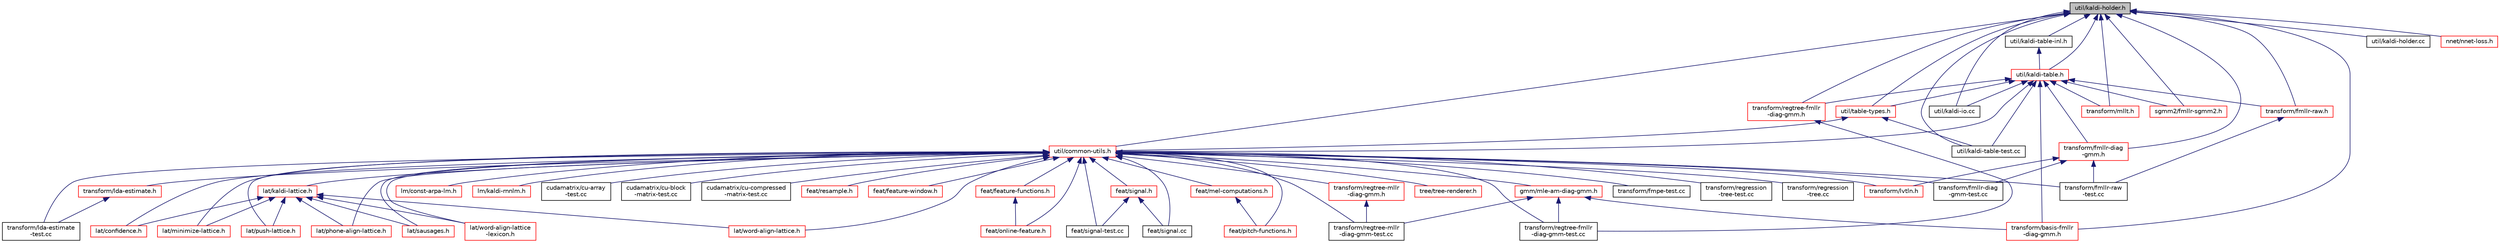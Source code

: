 digraph "util/kaldi-holder.h"
{
  edge [fontname="Helvetica",fontsize="10",labelfontname="Helvetica",labelfontsize="10"];
  node [fontname="Helvetica",fontsize="10",shape=record];
  Node41 [label="util/kaldi-holder.h",height=0.2,width=0.4,color="black", fillcolor="grey75", style="filled", fontcolor="black"];
  Node41 -> Node42 [dir="back",color="midnightblue",fontsize="10",style="solid",fontname="Helvetica"];
  Node42 [label="util/common-utils.h",height=0.2,width=0.4,color="red", fillcolor="white", style="filled",URL="$common-utils_8h.html"];
  Node42 -> Node43 [dir="back",color="midnightblue",fontsize="10",style="solid",fontname="Helvetica"];
  Node43 [label="feat/resample.h",height=0.2,width=0.4,color="red", fillcolor="white", style="filled",URL="$resample_8h.html",tooltip="] "];
  Node42 -> Node74 [dir="back",color="midnightblue",fontsize="10",style="solid",fontname="Helvetica"];
  Node74 [label="feat/feature-window.h",height=0.2,width=0.4,color="red", fillcolor="white", style="filled",URL="$feature-window_8h.html"];
  Node42 -> Node84 [dir="back",color="midnightblue",fontsize="10",style="solid",fontname="Helvetica"];
  Node84 [label="feat/feature-functions.h",height=0.2,width=0.4,color="red", fillcolor="white", style="filled",URL="$feature-functions_8h.html"];
  Node84 -> Node49 [dir="back",color="midnightblue",fontsize="10",style="solid",fontname="Helvetica"];
  Node49 [label="feat/online-feature.h",height=0.2,width=0.4,color="red", fillcolor="white", style="filled",URL="$online-feature_8h.html"];
  Node42 -> Node95 [dir="back",color="midnightblue",fontsize="10",style="solid",fontname="Helvetica"];
  Node95 [label="feat/mel-computations.h",height=0.2,width=0.4,color="red", fillcolor="white", style="filled",URL="$mel-computations_8h.html"];
  Node95 -> Node96 [dir="back",color="midnightblue",fontsize="10",style="solid",fontname="Helvetica"];
  Node96 [label="feat/pitch-functions.h",height=0.2,width=0.4,color="red", fillcolor="white", style="filled",URL="$pitch-functions_8h.html"];
  Node42 -> Node49 [dir="back",color="midnightblue",fontsize="10",style="solid",fontname="Helvetica"];
  Node42 -> Node96 [dir="back",color="midnightblue",fontsize="10",style="solid",fontname="Helvetica"];
  Node42 -> Node100 [dir="back",color="midnightblue",fontsize="10",style="solid",fontname="Helvetica"];
  Node100 [label="feat/signal-test.cc",height=0.2,width=0.4,color="black", fillcolor="white", style="filled",URL="$signal-test_8cc.html"];
  Node42 -> Node101 [dir="back",color="midnightblue",fontsize="10",style="solid",fontname="Helvetica"];
  Node101 [label="feat/signal.h",height=0.2,width=0.4,color="red", fillcolor="white", style="filled",URL="$signal_8h.html"];
  Node101 -> Node100 [dir="back",color="midnightblue",fontsize="10",style="solid",fontname="Helvetica"];
  Node101 -> Node102 [dir="back",color="midnightblue",fontsize="10",style="solid",fontname="Helvetica"];
  Node102 [label="feat/signal.cc",height=0.2,width=0.4,color="black", fillcolor="white", style="filled",URL="$signal_8cc.html"];
  Node42 -> Node102 [dir="back",color="midnightblue",fontsize="10",style="solid",fontname="Helvetica"];
  Node42 -> Node105 [dir="back",color="midnightblue",fontsize="10",style="solid",fontname="Helvetica"];
  Node105 [label="tree/tree-renderer.h",height=0.2,width=0.4,color="red", fillcolor="white", style="filled",URL="$tree-renderer_8h.html"];
  Node42 -> Node108 [dir="back",color="midnightblue",fontsize="10",style="solid",fontname="Helvetica"];
  Node108 [label="transform/regtree-mllr\l-diag-gmm.h",height=0.2,width=0.4,color="red", fillcolor="white", style="filled",URL="$regtree-mllr-diag-gmm_8h.html"];
  Node108 -> Node124 [dir="back",color="midnightblue",fontsize="10",style="solid",fontname="Helvetica"];
  Node124 [label="transform/regtree-mllr\l-diag-gmm-test.cc",height=0.2,width=0.4,color="black", fillcolor="white", style="filled",URL="$regtree-mllr-diag-gmm-test_8cc.html"];
  Node42 -> Node127 [dir="back",color="midnightblue",fontsize="10",style="solid",fontname="Helvetica"];
  Node127 [label="gmm/mle-am-diag-gmm.h",height=0.2,width=0.4,color="red", fillcolor="white", style="filled",URL="$mle-am-diag-gmm_8h.html"];
  Node127 -> Node141 [dir="back",color="midnightblue",fontsize="10",style="solid",fontname="Helvetica"];
  Node141 [label="transform/basis-fmllr\l-diag-gmm.h",height=0.2,width=0.4,color="red", fillcolor="white", style="filled",URL="$basis-fmllr-diag-gmm_8h.html"];
  Node127 -> Node156 [dir="back",color="midnightblue",fontsize="10",style="solid",fontname="Helvetica"];
  Node156 [label="transform/regtree-fmllr\l-diag-gmm-test.cc",height=0.2,width=0.4,color="black", fillcolor="white", style="filled",URL="$regtree-fmllr-diag-gmm-test_8cc.html"];
  Node127 -> Node124 [dir="back",color="midnightblue",fontsize="10",style="solid",fontname="Helvetica"];
  Node42 -> Node170 [dir="back",color="midnightblue",fontsize="10",style="solid",fontname="Helvetica"];
  Node170 [label="transform/fmllr-diag\l-gmm-test.cc",height=0.2,width=0.4,color="black", fillcolor="white", style="filled",URL="$fmllr-diag-gmm-test_8cc.html"];
  Node42 -> Node171 [dir="back",color="midnightblue",fontsize="10",style="solid",fontname="Helvetica"];
  Node171 [label="transform/fmllr-raw\l-test.cc",height=0.2,width=0.4,color="black", fillcolor="white", style="filled",URL="$fmllr-raw-test_8cc.html"];
  Node42 -> Node148 [dir="back",color="midnightblue",fontsize="10",style="solid",fontname="Helvetica"];
  Node148 [label="transform/fmpe-test.cc",height=0.2,width=0.4,color="black", fillcolor="white", style="filled",URL="$fmpe-test_8cc.html"];
  Node42 -> Node172 [dir="back",color="midnightblue",fontsize="10",style="solid",fontname="Helvetica"];
  Node172 [label="transform/lda-estimate.h",height=0.2,width=0.4,color="red", fillcolor="white", style="filled",URL="$lda-estimate_8h.html"];
  Node172 -> Node173 [dir="back",color="midnightblue",fontsize="10",style="solid",fontname="Helvetica"];
  Node173 [label="transform/lda-estimate\l-test.cc",height=0.2,width=0.4,color="black", fillcolor="white", style="filled",URL="$lda-estimate-test_8cc.html"];
  Node42 -> Node173 [dir="back",color="midnightblue",fontsize="10",style="solid",fontname="Helvetica"];
  Node42 -> Node183 [dir="back",color="midnightblue",fontsize="10",style="solid",fontname="Helvetica"];
  Node183 [label="transform/lvtln.h",height=0.2,width=0.4,color="red", fillcolor="white", style="filled",URL="$lvtln_8h.html"];
  Node42 -> Node189 [dir="back",color="midnightblue",fontsize="10",style="solid",fontname="Helvetica"];
  Node189 [label="transform/regression\l-tree-test.cc",height=0.2,width=0.4,color="black", fillcolor="white", style="filled",URL="$regression-tree-test_8cc.html"];
  Node42 -> Node190 [dir="back",color="midnightblue",fontsize="10",style="solid",fontname="Helvetica"];
  Node190 [label="transform/regression\l-tree.cc",height=0.2,width=0.4,color="black", fillcolor="white", style="filled",URL="$regression-tree_8cc.html"];
  Node42 -> Node156 [dir="back",color="midnightblue",fontsize="10",style="solid",fontname="Helvetica"];
  Node42 -> Node124 [dir="back",color="midnightblue",fontsize="10",style="solid",fontname="Helvetica"];
  Node42 -> Node191 [dir="back",color="midnightblue",fontsize="10",style="solid",fontname="Helvetica"];
  Node191 [label="lat/kaldi-lattice.h",height=0.2,width=0.4,color="red", fillcolor="white", style="filled",URL="$kaldi-lattice_8h.html"];
  Node191 -> Node321 [dir="back",color="midnightblue",fontsize="10",style="solid",fontname="Helvetica"];
  Node321 [label="lat/confidence.h",height=0.2,width=0.4,color="red", fillcolor="white", style="filled",URL="$confidence_8h.html"];
  Node191 -> Node322 [dir="back",color="midnightblue",fontsize="10",style="solid",fontname="Helvetica"];
  Node322 [label="lat/minimize-lattice.h",height=0.2,width=0.4,color="red", fillcolor="white", style="filled",URL="$minimize-lattice_8h.html"];
  Node191 -> Node326 [dir="back",color="midnightblue",fontsize="10",style="solid",fontname="Helvetica"];
  Node326 [label="lat/push-lattice.h",height=0.2,width=0.4,color="red", fillcolor="white", style="filled",URL="$push-lattice_8h.html"];
  Node191 -> Node332 [dir="back",color="midnightblue",fontsize="10",style="solid",fontname="Helvetica"];
  Node332 [label="lat/phone-align-lattice.h",height=0.2,width=0.4,color="red", fillcolor="white", style="filled",URL="$phone-align-lattice_8h.html"];
  Node191 -> Node334 [dir="back",color="midnightblue",fontsize="10",style="solid",fontname="Helvetica"];
  Node334 [label="lat/sausages.h",height=0.2,width=0.4,color="red", fillcolor="white", style="filled",URL="$sausages_8h.html"];
  Node191 -> Node337 [dir="back",color="midnightblue",fontsize="10",style="solid",fontname="Helvetica"];
  Node337 [label="lat/word-align-lattice\l-lexicon.h",height=0.2,width=0.4,color="red", fillcolor="white", style="filled",URL="$word-align-lattice-lexicon_8h.html"];
  Node191 -> Node338 [dir="back",color="midnightblue",fontsize="10",style="solid",fontname="Helvetica"];
  Node338 [label="lat/word-align-lattice.h",height=0.2,width=0.4,color="red", fillcolor="white", style="filled",URL="$word-align-lattice_8h.html"];
  Node42 -> Node423 [dir="back",color="midnightblue",fontsize="10",style="solid",fontname="Helvetica"];
  Node423 [label="lm/const-arpa-lm.h",height=0.2,width=0.4,color="red", fillcolor="white", style="filled",URL="$const-arpa-lm_8h.html"];
  Node42 -> Node425 [dir="back",color="midnightblue",fontsize="10",style="solid",fontname="Helvetica"];
  Node425 [label="lm/kaldi-rnnlm.h",height=0.2,width=0.4,color="red", fillcolor="white", style="filled",URL="$kaldi-rnnlm_8h.html"];
  Node42 -> Node321 [dir="back",color="midnightblue",fontsize="10",style="solid",fontname="Helvetica"];
  Node42 -> Node322 [dir="back",color="midnightblue",fontsize="10",style="solid",fontname="Helvetica"];
  Node42 -> Node326 [dir="back",color="midnightblue",fontsize="10",style="solid",fontname="Helvetica"];
  Node42 -> Node332 [dir="back",color="midnightblue",fontsize="10",style="solid",fontname="Helvetica"];
  Node42 -> Node334 [dir="back",color="midnightblue",fontsize="10",style="solid",fontname="Helvetica"];
  Node42 -> Node337 [dir="back",color="midnightblue",fontsize="10",style="solid",fontname="Helvetica"];
  Node42 -> Node338 [dir="back",color="midnightblue",fontsize="10",style="solid",fontname="Helvetica"];
  Node42 -> Node427 [dir="back",color="midnightblue",fontsize="10",style="solid",fontname="Helvetica"];
  Node427 [label="cudamatrix/cu-array\l-test.cc",height=0.2,width=0.4,color="black", fillcolor="white", style="filled",URL="$cu-array-test_8cc.html"];
  Node42 -> Node428 [dir="back",color="midnightblue",fontsize="10",style="solid",fontname="Helvetica"];
  Node428 [label="cudamatrix/cu-block\l-matrix-test.cc",height=0.2,width=0.4,color="black", fillcolor="white", style="filled",URL="$cu-block-matrix-test_8cc.html"];
  Node42 -> Node429 [dir="back",color="midnightblue",fontsize="10",style="solid",fontname="Helvetica"];
  Node429 [label="cudamatrix/cu-compressed\l-matrix-test.cc",height=0.2,width=0.4,color="black", fillcolor="white", style="filled",URL="$cu-compressed-matrix-test_8cc.html"];
  Node41 -> Node821 [dir="back",color="midnightblue",fontsize="10",style="solid",fontname="Helvetica"];
  Node821 [label="util/kaldi-table.h",height=0.2,width=0.4,color="red", fillcolor="white", style="filled",URL="$kaldi-table_8h.html"];
  Node821 -> Node42 [dir="back",color="midnightblue",fontsize="10",style="solid",fontname="Helvetica"];
  Node821 -> Node822 [dir="back",color="midnightblue",fontsize="10",style="solid",fontname="Helvetica"];
  Node822 [label="util/table-types.h",height=0.2,width=0.4,color="red", fillcolor="white", style="filled",URL="$table-types_8h.html"];
  Node822 -> Node42 [dir="back",color="midnightblue",fontsize="10",style="solid",fontname="Helvetica"];
  Node822 -> Node823 [dir="back",color="midnightblue",fontsize="10",style="solid",fontname="Helvetica"];
  Node823 [label="util/kaldi-table-test.cc",height=0.2,width=0.4,color="black", fillcolor="white", style="filled",URL="$kaldi-table-test_8cc.html"];
  Node821 -> Node840 [dir="back",color="midnightblue",fontsize="10",style="solid",fontname="Helvetica"];
  Node840 [label="util/kaldi-io.cc",height=0.2,width=0.4,color="black", fillcolor="white", style="filled",URL="$kaldi-io_8cc.html"];
  Node821 -> Node823 [dir="back",color="midnightblue",fontsize="10",style="solid",fontname="Helvetica"];
  Node821 -> Node842 [dir="back",color="midnightblue",fontsize="10",style="solid",fontname="Helvetica"];
  Node842 [label="transform/regtree-fmllr\l-diag-gmm.h",height=0.2,width=0.4,color="red", fillcolor="white", style="filled",URL="$regtree-fmllr-diag-gmm_8h.html"];
  Node842 -> Node156 [dir="back",color="midnightblue",fontsize="10",style="solid",fontname="Helvetica"];
  Node821 -> Node844 [dir="back",color="midnightblue",fontsize="10",style="solid",fontname="Helvetica"];
  Node844 [label="transform/fmllr-diag\l-gmm.h",height=0.2,width=0.4,color="red", fillcolor="white", style="filled",URL="$fmllr-diag-gmm_8h.html"];
  Node844 -> Node170 [dir="back",color="midnightblue",fontsize="10",style="solid",fontname="Helvetica"];
  Node844 -> Node171 [dir="back",color="midnightblue",fontsize="10",style="solid",fontname="Helvetica"];
  Node844 -> Node183 [dir="back",color="midnightblue",fontsize="10",style="solid",fontname="Helvetica"];
  Node821 -> Node141 [dir="back",color="midnightblue",fontsize="10",style="solid",fontname="Helvetica"];
  Node821 -> Node847 [dir="back",color="midnightblue",fontsize="10",style="solid",fontname="Helvetica"];
  Node847 [label="transform/fmllr-raw.h",height=0.2,width=0.4,color="red", fillcolor="white", style="filled",URL="$fmllr-raw_8h.html"];
  Node847 -> Node171 [dir="back",color="midnightblue",fontsize="10",style="solid",fontname="Helvetica"];
  Node821 -> Node876 [dir="back",color="midnightblue",fontsize="10",style="solid",fontname="Helvetica"];
  Node876 [label="transform/mllt.h",height=0.2,width=0.4,color="red", fillcolor="white", style="filled",URL="$mllt_8h.html"];
  Node821 -> Node838 [dir="back",color="midnightblue",fontsize="10",style="solid",fontname="Helvetica"];
  Node838 [label="sgmm2/fmllr-sgmm2.h",height=0.2,width=0.4,color="red", fillcolor="white", style="filled",URL="$fmllr-sgmm2_8h.html"];
  Node41 -> Node878 [dir="back",color="midnightblue",fontsize="10",style="solid",fontname="Helvetica"];
  Node878 [label="util/kaldi-table-inl.h",height=0.2,width=0.4,color="black", fillcolor="white", style="filled",URL="$kaldi-table-inl_8h.html"];
  Node878 -> Node821 [dir="back",color="midnightblue",fontsize="10",style="solid",fontname="Helvetica"];
  Node41 -> Node822 [dir="back",color="midnightblue",fontsize="10",style="solid",fontname="Helvetica"];
  Node41 -> Node879 [dir="back",color="midnightblue",fontsize="10",style="solid",fontname="Helvetica"];
  Node879 [label="util/kaldi-holder.cc",height=0.2,width=0.4,color="black", fillcolor="white", style="filled",URL="$kaldi-holder_8cc.html"];
  Node41 -> Node840 [dir="back",color="midnightblue",fontsize="10",style="solid",fontname="Helvetica"];
  Node41 -> Node823 [dir="back",color="midnightblue",fontsize="10",style="solid",fontname="Helvetica"];
  Node41 -> Node842 [dir="back",color="midnightblue",fontsize="10",style="solid",fontname="Helvetica"];
  Node41 -> Node844 [dir="back",color="midnightblue",fontsize="10",style="solid",fontname="Helvetica"];
  Node41 -> Node141 [dir="back",color="midnightblue",fontsize="10",style="solid",fontname="Helvetica"];
  Node41 -> Node847 [dir="back",color="midnightblue",fontsize="10",style="solid",fontname="Helvetica"];
  Node41 -> Node876 [dir="back",color="midnightblue",fontsize="10",style="solid",fontname="Helvetica"];
  Node41 -> Node874 [dir="back",color="midnightblue",fontsize="10",style="solid",fontname="Helvetica"];
  Node874 [label="nnet/nnet-loss.h",height=0.2,width=0.4,color="red", fillcolor="white", style="filled",URL="$nnet-loss_8h.html"];
  Node41 -> Node838 [dir="back",color="midnightblue",fontsize="10",style="solid",fontname="Helvetica"];
}

